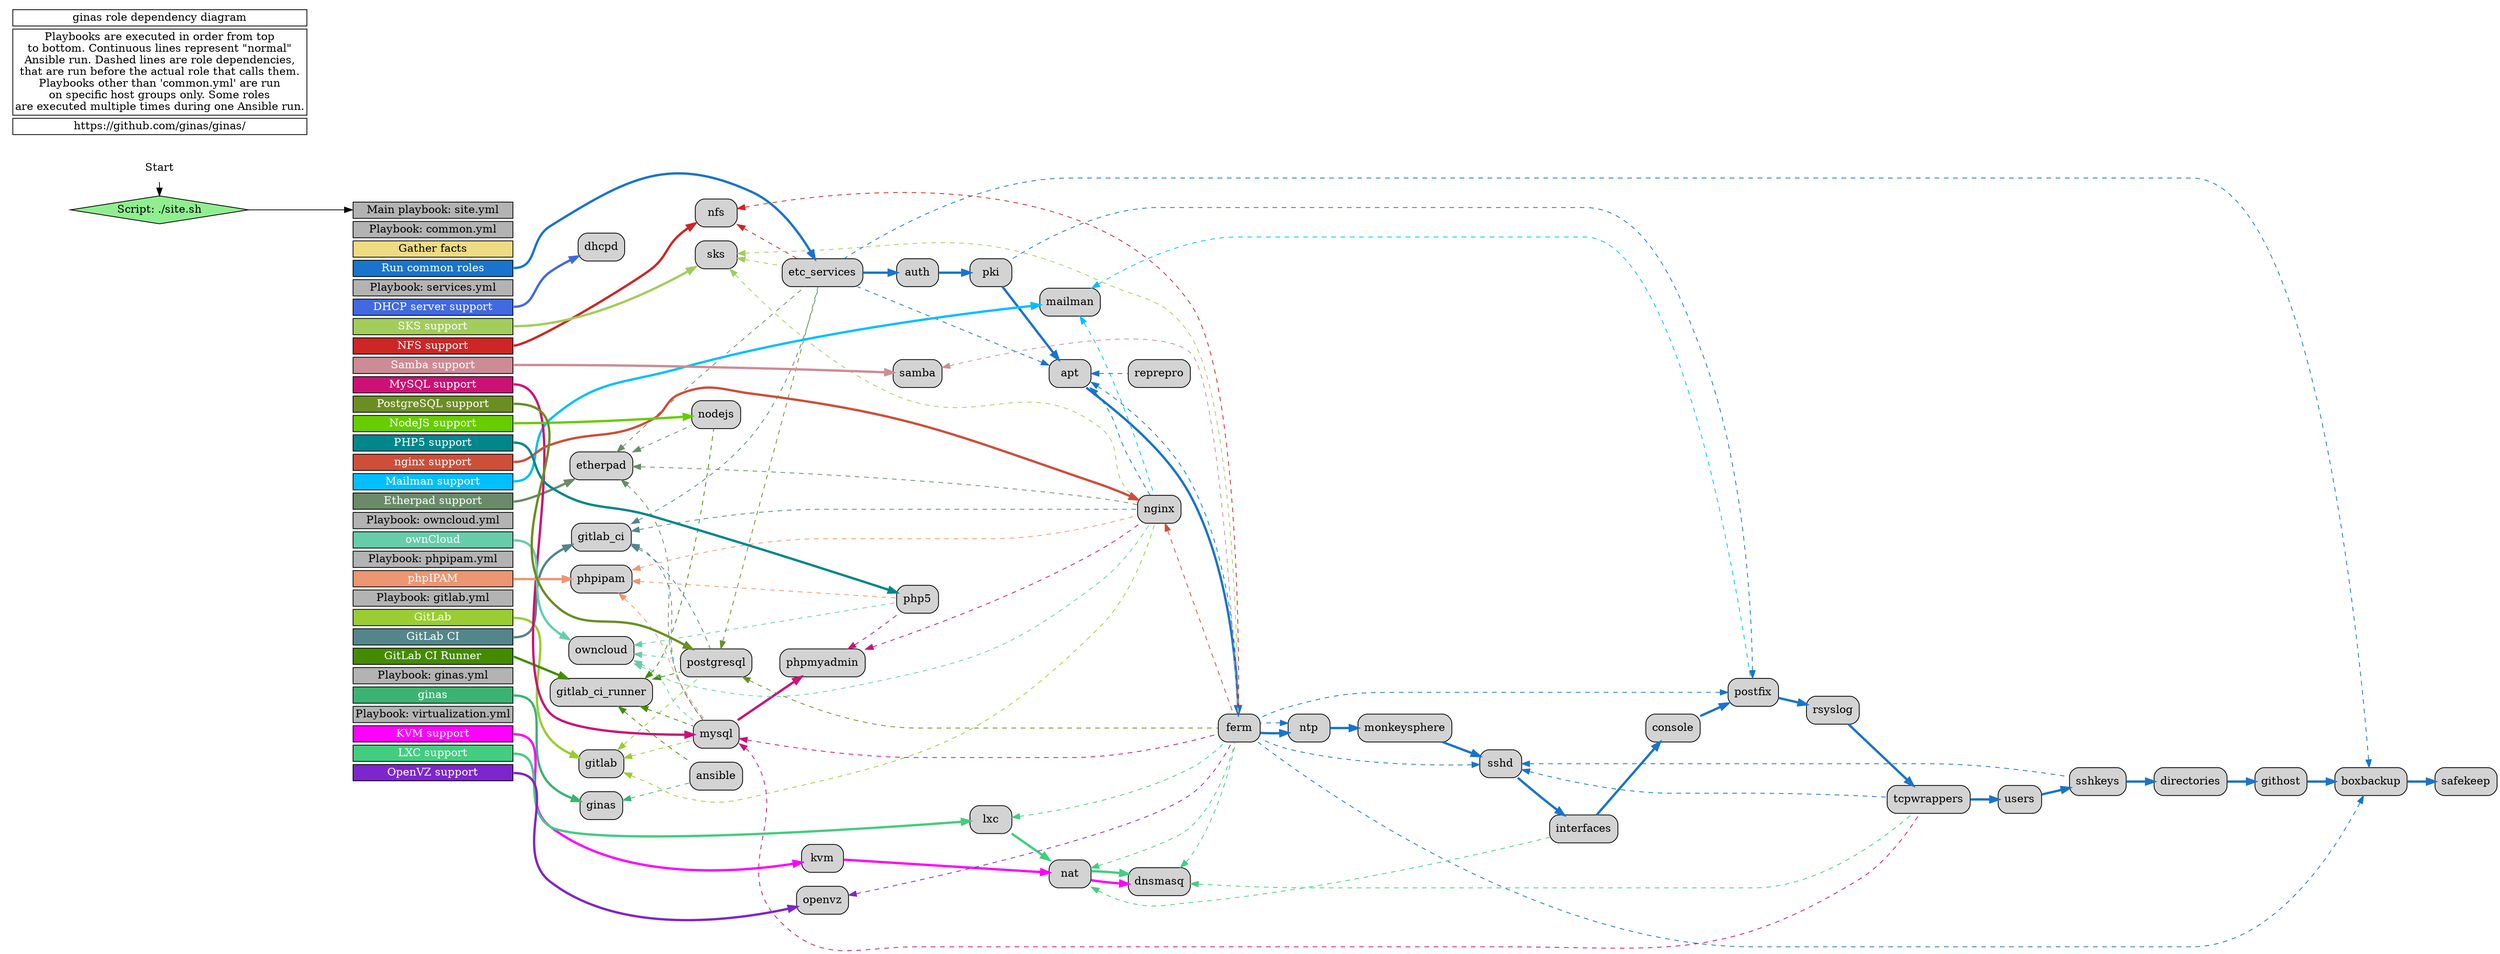 /*
	ginas role dependencies
	Copyright (C) 2014 Maciej Delmanowski <drybjed@gmail.com>
	Homepage: https://github.com/ginas/ginas/
	License: GPLv3
*/

digraph ginas_role_dependencies {

	rankdir = LR;

	/* ---- Ansible roles ---- */
	node [shape = box, style = "rounded,filled", fillcolor = lightgrey];

	role_ansible		[label = "ansible"];
	role_apt		[label = "apt"];
	role_auth		[label = "auth"];
	role_boxbackup		[label = "boxbackup"];
	role_console		[label = "console"];
	role_dhcpd		[label = "dhcpd"];
	role_directories	[label = "directories"];
	role_dnsmasq		[label = "dnsmasq"];
	role_etc_services	[label = "etc_services"];
	role_etherpad		[label = "etherpad"];
	role_ferm		[label = "ferm"];
	role_ginas		[label = "ginas"];
	role_githost		[label = "githost"];
	role_gitlab		[label = "gitlab"];
	role_gitlab_ci		[label = "gitlab_ci"];
	role_gitlab_ci_runner	[label = "gitlab_ci_runner"];
	role_interfaces		[label = "interfaces"];
	role_kvm		[label = "kvm"];
	role_lxc		[label = "lxc"];
	role_mailman		[label = "mailman"];
	role_monkeysphere	[label = "monkeysphere"];
	role_mysql		[label = "mysql"];
	role_nat		[label = "nat"];
	role_nfs		[label = "nfs"];
	role_nginx		[label = "nginx"];
	role_nodejs		[label = "nodejs"];
	role_ntp		[label = "ntp"];
	role_openvz		[label = "openvz"];
	role_owncloud		[label = "owncloud"];
	role_php5		[label = "php5"];
	role_phpipam		[label = "phpipam"];
	role_phpmyadmin		[label = "phpmyadmin"];
	role_pki		[label = "pki"];
	role_postfix		[label = "postfix"];
	role_postgresql		[label = "postgresql"];
	role_reprepro		[label = "reprepro"];
	role_rsyslog		[label = "rsyslog"];
	role_safekeep		[label = "safekeep"];
	role_samba		[label = "samba"];
	role_sks		[label = "sks"];
	role_sshd		[label = "sshd"];
	role_sshkeys		[label = "sshkeys"];
	role_tcpwrappers	[label = "tcpwrappers"];
	role_users		[label = "users"];


	/* ---- List of ginas playbooks in order of execution ---- */
	playbook [
		shape = none
		style = solid
		label = <<table border="0" cellspacing="4" cellpadding="2">
			<tr><td port="site_yml" border="1" bgcolor="gray70">Main playbook: site.yml</td></tr>

			<tr><td port="common_yml" border="1" bgcolor="gray70">Playbook: common.yml</td></tr>
			<tr><td port="common_facts" border="1" bgcolor="lightgoldenrod2">Gather facts</td></tr>
			<tr><td port="common" border="1" bgcolor="dodgerblue3"><font color="white">Run common roles</font></td></tr>

			<tr><td port="services_yml" border="1" bgcolor="gray70">Playbook: services.yml</td></tr>
			<tr><td port="ginas_dhcpd" border="1" bgcolor="royalblue"><font color="white">DHCP server support</font></td></tr>
			<tr><td port="ginas_sks" border="1" bgcolor="darkolivegreen3"><font color="white">SKS support</font></td></tr>
			<tr><td port="ginas_nfs" border="1" bgcolor="firebrick3"><font color="white">NFS support</font></td></tr>
			<tr><td port="ginas_samba" border="1" bgcolor="lightpink3"><font color="white">Samba support</font></td></tr>
			<tr><td port="ginas_mysql" border="1" bgcolor="deeppink3"><font color="white">MySQL support</font></td></tr>
			<tr><td port="ginas_postgresql" border="1" bgcolor="olivedrab"><font color="white">PostgreSQL support</font></td></tr>
			<tr><td port="ginas_nodejs" border="1" bgcolor="chartreuse3"><font color="white">NodeJS support</font></td></tr>
			<tr><td port="ginas_php5" border="1" bgcolor="turquoise4"><font color="white">PHP5 support</font></td></tr>
			<tr><td port="ginas_nginx" border="1" bgcolor="tomato3"><font color="white">nginx support</font></td></tr>
			<tr><td port="ginas_mailman" border="1" bgcolor="deepskyblue1"><font color="white">Mailman support</font></td></tr>
			<tr><td port="ginas_etherpad" border="1" bgcolor="darkseagreen4"><font color="white">Etherpad support</font></td></tr>

			<tr><td port="owncloud_yml" border="1" bgcolor="gray70">Playbook: owncloud.yml</td></tr>
			<tr><td port="ginas_owncloud" border="1" bgcolor="aquamarine3"><font color="white">ownCloud</font></td></tr>

			<tr><td port="phpipam_yml" border="1" bgcolor="gray70">Playbook: phpipam.yml</td></tr>
			<tr><td port="ginas_phpipam" border="1" bgcolor="lightsalmon2"><font color="white">phpIPAM</font></td></tr>

			<tr><td port="gitlab_yml" border="1" bgcolor="gray70">Playbook: gitlab.yml</td></tr>
			<tr><td port="ginas_gitlab" border="1" bgcolor="yellowgreen"><font color="white">GitLab</font></td></tr>
			<tr><td port="ginas_gitlab_ci" border="1" bgcolor="cadetblue4"><font color="white">GitLab CI</font></td></tr>
			<tr><td port="ginas_gitlab_ci_runner" border="1" bgcolor="chartreuse4"><font color="white">GitLab CI Runner</font></td></tr>

			<tr><td port="ginas_yml" border="1" bgcolor="gray70">Playbook: ginas.yml</td></tr>
			<tr><td port="ginas_recursively" border="1" bgcolor="mediumseagreen"><font color="white">ginas</font></td></tr>

			<tr><td port="virtualization_yml" border="1" bgcolor="gray70">Playbook: virtualization.yml</td></tr>
			<tr><td port="ginas_kvm" border="1" bgcolor="magenta"><font color="white">KVM support</font></td></tr>
			<tr><td port="ginas_lxc" border="1" bgcolor="seagreen3"><font color="white">LXC support</font></td></tr>
			<tr><td port="ginas_openvz" border="1" bgcolor="purple3"><font color="white">OpenVZ support</font></td></tr>

			</table>>
	]


	/* ---- Graph starts here ---- */
	start [label = "Start", shape = none, rank = source, style = solid];
	script_site [label = "Script: ./site.sh", shape = diamond, style = filled, fillcolor = palegreen2];
	{ rank = same; start -> script_site; }
	script_site -> playbook:site_yml:w;


	/* ---- Playbook execution in order ---- */
	edge [penwidth = 3];

	/* ---- Playbook: common.yml ---- */
	edge [color = dodgerblue3];
	playbook:common:e		-> role_etc_services;
	role_etc_services		-> role_auth;
	role_auth			-> role_pki;
	role_pki			-> role_apt;
	role_apt			-> role_ferm;
	role_ferm			-> role_ntp;
	role_ntp			-> role_monkeysphere;
	role_monkeysphere		-> role_sshd;
	role_sshd			-> role_interfaces;
	role_interfaces			-> role_console;
	role_console			-> role_postfix;
	role_postfix			-> role_rsyslog;
	role_rsyslog			-> role_tcpwrappers;
	role_tcpwrappers		-> role_users;
	role_users			-> role_sshkeys;
	role_sshkeys			-> role_directories;
	role_directories		-> role_githost;
	role_githost			-> role_boxbackup;
	role_boxbackup			-> role_safekeep;

	/* ---- Playbook: services.yml ---- */
	edge [color = royalblue];
	playbook:ginas_dhcpd		-> role_dhcpd;

	edge [color = darkolivegreen3];
	playbook:ginas_sks		-> role_sks;

	edge [color = firebrick3];
	playbook:ginas_nfs		-> role_nfs;

	edge [color = lightpink3];
	playbook:ginas_samba		-> role_samba;

	edge [color = deeppink3];
	playbook:ginas_mysql		-> role_mysql;
	role_mysql			-> role_phpmyadmin;

	edge [color = olivedrab];
	playbook:ginas_postgresql	-> role_postgresql;

	edge [color = chartreuse3];
	playbook:ginas_nodejs		-> role_nodejs;

	edge [color = turquoise4];
	playbook:ginas_php5		-> role_php5;

	edge [color = tomato3];
	playbook:ginas_nginx		-> role_nginx;

	edge [color = deepskyblue1];
	playbook:ginas_mailman		-> role_mailman;

	edge [color = darkseagreen4];
	playbook:ginas_etherpad		-> role_etherpad;

	/* ---- Playbook: owncloud.yml ---- */
	edge [color = aquamarine3];
	playbook:ginas_owncloud		-> role_owncloud;

	/* ---- Playbook: phpipam.yml ---- */
	edge [color = lightsalmon2];
	playbook:ginas_phpipam		-> role_phpipam;

	/* ---- Playbook: gitlab.yml ---- */
	edge [color = yellowgreen];
	playbook:ginas_gitlab		-> role_gitlab;

	edge [color = cadetblue4];
	playbook:ginas_gitlab_ci	-> role_gitlab_ci;

	edge [color = chartreuse4];
	playbook:ginas_gitlab_ci_runner	-> role_gitlab_ci_runner;

	/* ---- Playbook: ginas.yml ---- */
	edge [color = mediumseagreen];
	playbook:ginas_recursively	-> role_ginas;

	/* ---- Playbook: virtualization.yml ---- */
	edge [color = magenta];
	playbook:ginas_kvm		-> role_kvm;
	role_kvm			-> role_nat;
	role_nat			-> role_dnsmasq;

	edge [color = seagreen3];
	playbook:ginas_lxc		-> role_lxc;
	role_lxc			-> role_nat;
	role_nat			-> role_dnsmasq;

	edge [color = purple3];
	playbook:ginas_openvz		-> role_openvz;


	/* ---- Role dependencies ---- */
	edge [style = dashed, dir = back, penwidth = 1];

	/* ---- Playbook: common.yml ---- */
	edge [color = dodgerblue3];
	role_apt -> role_etc_services;
	role_apt -> role_ferm;
	role_apt -> role_nginx;
	role_apt -> role_reprepro;

        role_ntp -> role_ferm;

	role_postfix -> role_pki;
	role_postfix -> role_ferm;

	role_sshd -> role_ferm;
	role_sshd -> role_tcpwrappers;
	role_sshd -> role_sshkeys;

	role_boxbackup -> role_etc_services;
	role_boxbackup -> role_ferm;

	/* ---- Playbook: services.yml ---- */
	edge [color = darkolivegreen3];
	role_sks -> role_etc_services;
	role_sks -> role_ferm;
	role_sks -> role_nginx;

	edge [color = firebrick3];
	role_nfs -> role_etc_services;
	role_nfs -> role_ferm;

	edge [color = lightpink3];
	role_samba -> role_ferm;

	edge [color = deeppink3];
	role_mysql -> role_tcpwrappers;
	role_mysql -> role_ferm;

	role_phpmyadmin -> role_php5;
	role_phpmyadmin -> role_nginx;

	edge [color = olivedrab];
	role_postgresql -> role_etc_services;
	role_postgresql -> role_ferm;

	edge [color = tomato3];
	role_nginx -> role_ferm;

	edge [color = deepskyblue1]
	role_mailman -> role_postfix;
	role_mailman -> role_nginx;

	edge [color = darkseagreen4];
	role_etherpad -> role_etc_services;
	role_etherpad -> role_nodejs;
	role_etherpad -> role_mysql;
	role_etherpad -> role_nginx;

	/* ---- Playbook: owncloud.yml ---- */
	edge [color = aquamarine3];
	role_owncloud -> role_mysql;
	role_owncloud -> role_postgresql;
	role_owncloud -> role_php5;
	role_owncloud -> role_nginx;

	/* ---- Playbook: phpipam.yml ---- */
	edge [color = lightsalmon2];
	role_phpipam -> role_mysql;
	role_phpipam -> role_php5;
	role_phpipam -> role_nginx;

	/* ---- Playbook: gitlab.yml ---- */
	edge [color = yellowgreen];
	role_gitlab -> role_mysql;
	role_gitlab -> role_postgresql;
	role_gitlab -> role_nginx;

	edge [color = cadetblue4];
	role_gitlab_ci -> role_etc_services;
	role_gitlab_ci -> role_mysql;
	role_gitlab_ci -> role_postgresql;
	role_gitlab_ci -> role_nginx;

	edge [color = chartreuse4];
	role_gitlab_ci_runner -> role_ansible;
	role_gitlab_ci_runner -> role_nodejs;
	role_gitlab_ci_runner -> role_mysql;
	role_gitlab_ci_runner -> role_postgresql;

	/* ---- Playbook: ginas.yml ---- */
	edge [color = mediumseagreen];
	role_ginas -> role_ansible;

	/* ---- Playbook: virtualization.yml ---- */
	edge [color = seagreen3];
	role_lxc -> role_ferm;

	role_nat -> role_interfaces;
	role_nat -> role_ferm;

	role_dnsmasq -> role_tcpwrappers;
	role_dnsmasq -> role_ferm;

	edge [color = purple3];
	role_openvz -> role_ferm;


	/* ---- Graph legend ---- */
	legend [
		shape = none
		rank = sink
		style = solid
		label = <<table border="0" cellspacing="4" cellpadding="2">
			<tr><td border="1">ginas role dependency diagram</td></tr>
			<tr><td border="1" textalign="left">Playbooks are executed in order from top<br />
			to bottom. Continuous lines represent "normal"<br />
			Ansible run. Dashed lines are role dependencies,<br />
			that are run before the actual role that calls them.<br />
			Playbooks other than 'common.yml' are run<br />
			on specific host groups only. Some roles<br />
			are executed multiple times during one Ansible run.</td></tr>
			<tr><td border="1">https://github.com/ginas/ginas/</td></tr>

			</table>>
	]

}


